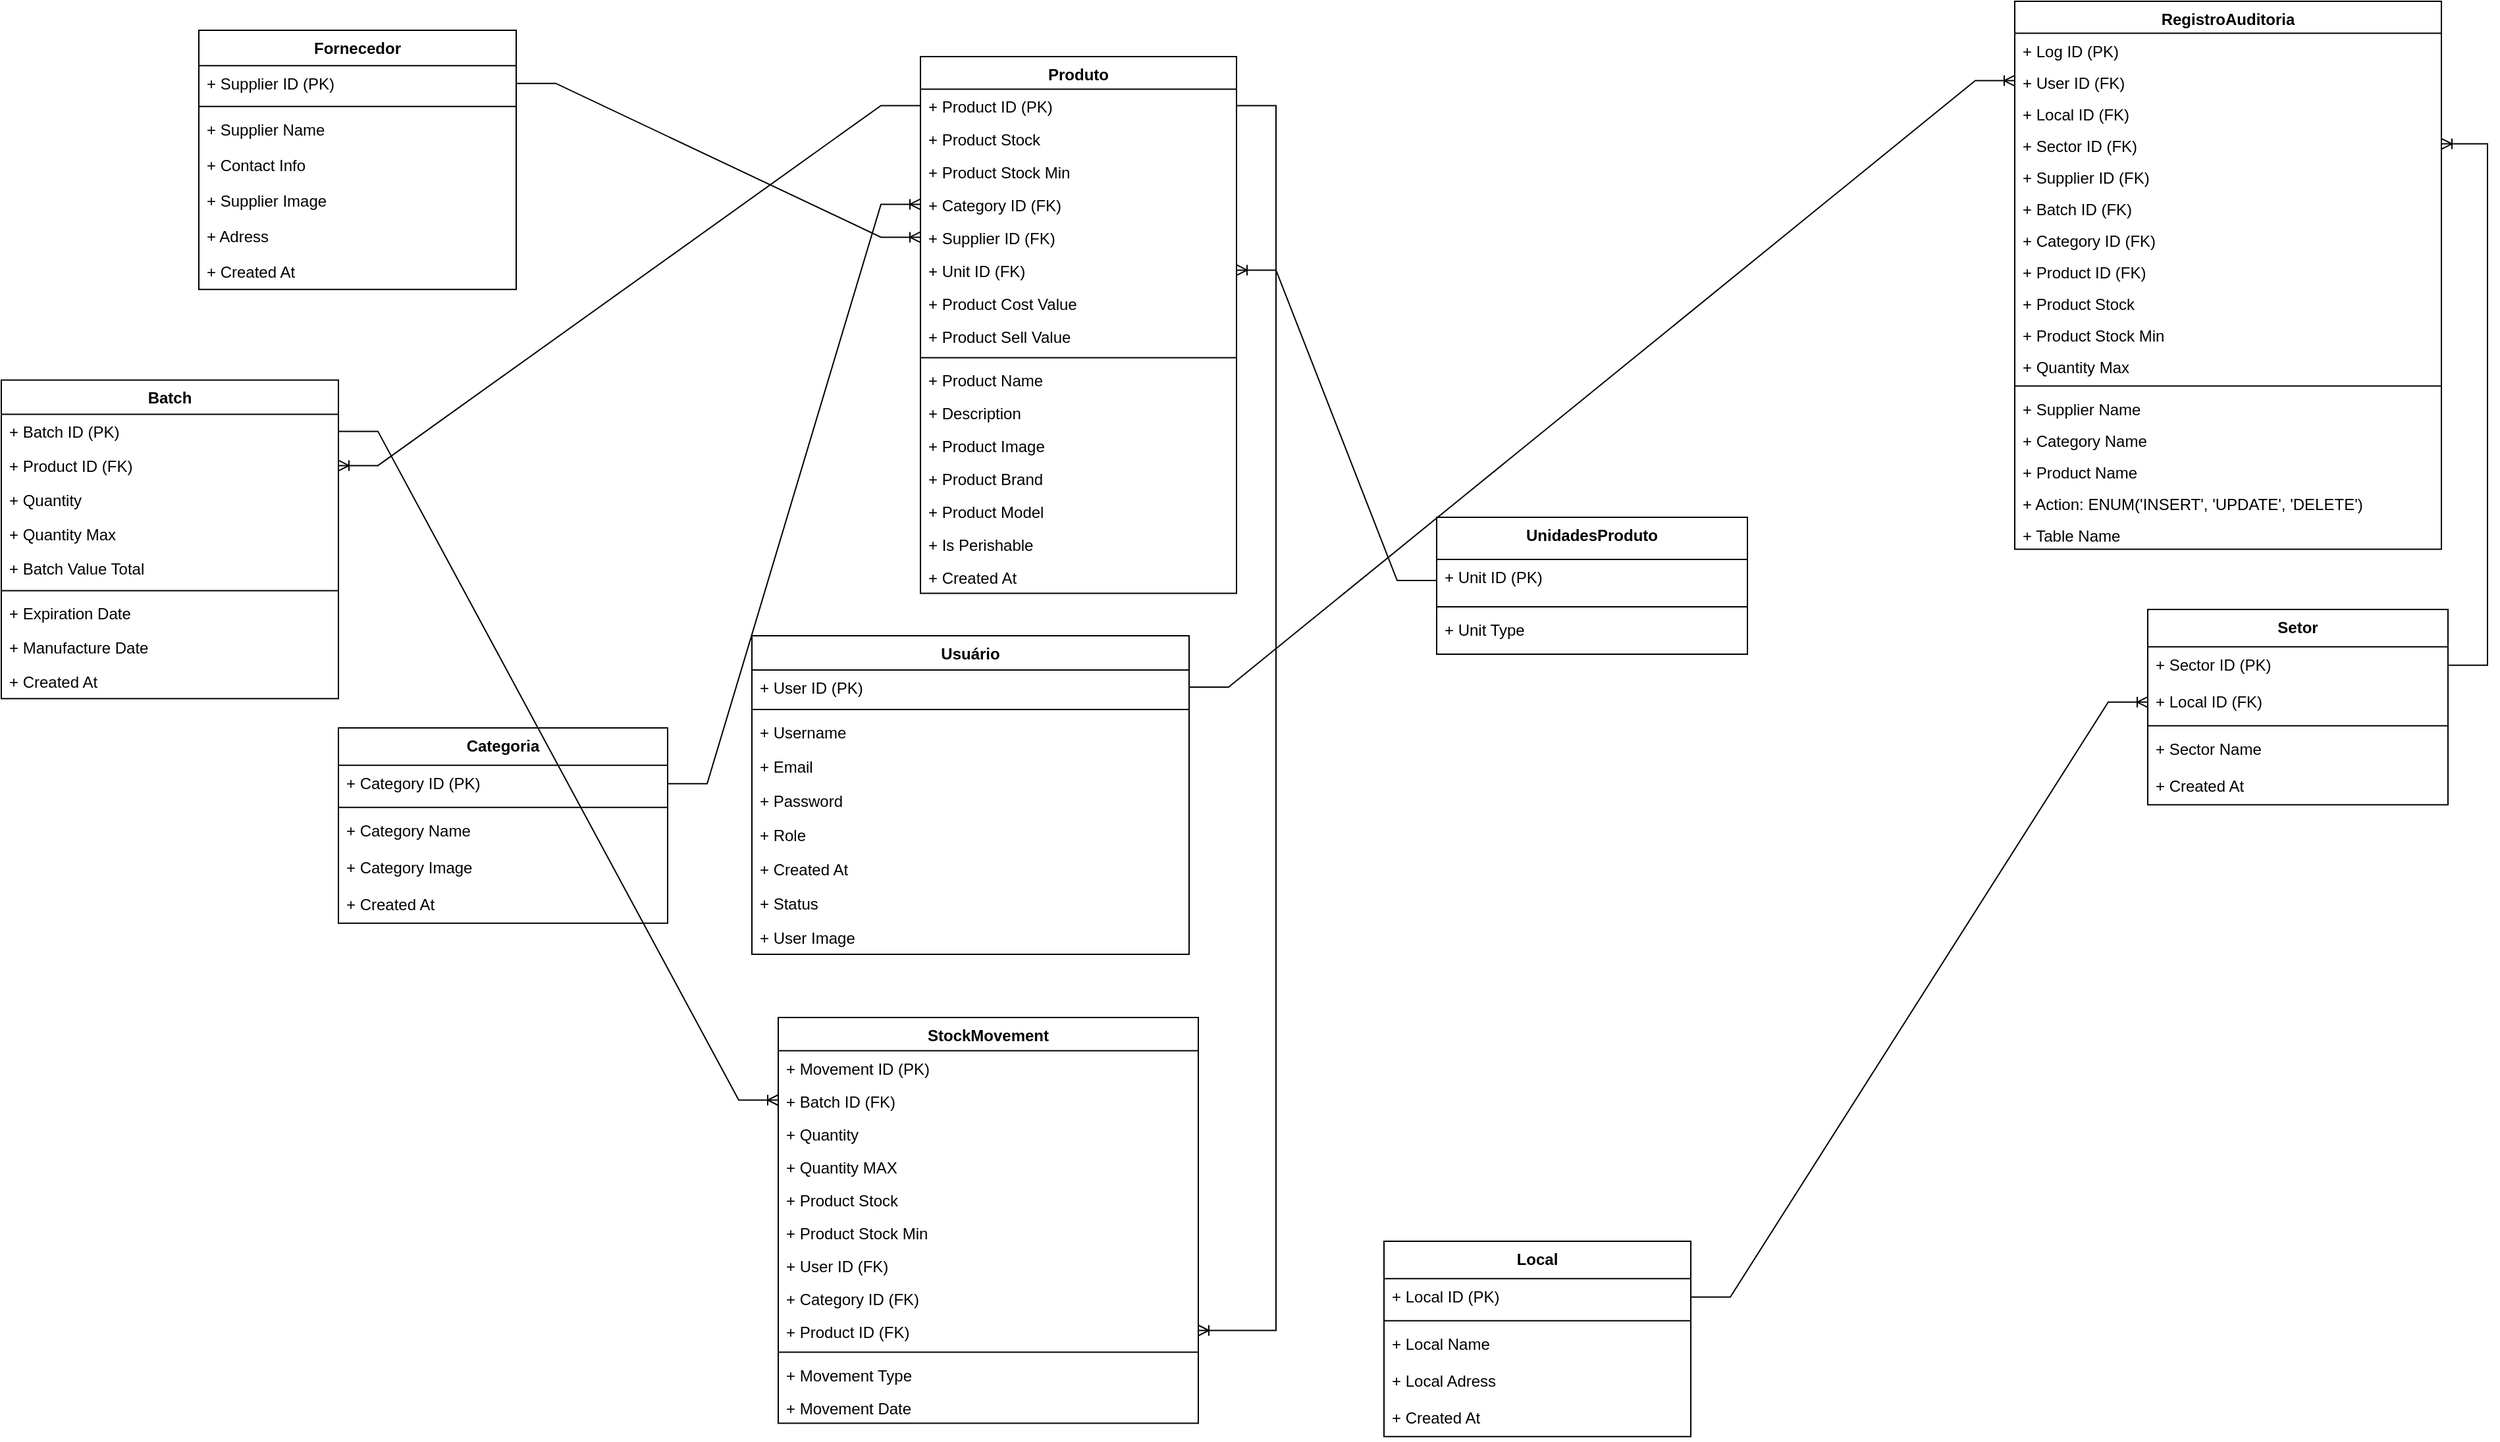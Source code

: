 <mxfile version="24.8.9">
  <diagram name="Página-1" id="eJ5SNzkH92zZutRSa_Fz">
    <mxGraphModel grid="1" page="1" gridSize="10" guides="1" tooltips="1" connect="1" arrows="1" fold="1" pageScale="1" pageWidth="827" pageHeight="1169" math="0" shadow="0">
      <root>
        <mxCell id="0" />
        <mxCell id="1" parent="0" />
        <mxCell id="10" value="Categoria" style="swimlane;fontStyle=1;align=center;verticalAlign=top;childLayout=stackLayout;horizontal=1;startSize=28.4;horizontalStack=0;resizeParent=1;resizeParentMax=0;resizeLast=0;collapsible=0;marginBottom=0;" vertex="1" parent="1">
          <mxGeometry x="1386" y="560" width="250" height="148.4" as="geometry" />
        </mxCell>
        <mxCell id="11" value="+ Category ID (PK)&#xa;" style="text;strokeColor=none;fillColor=none;align=left;verticalAlign=top;spacingLeft=4;spacingRight=4;overflow=hidden;rotatable=0;points=[[0,0.5],[1,0.5]];portConstraint=eastwest;" vertex="1" parent="10">
          <mxGeometry y="28.4" width="250" height="28" as="geometry" />
        </mxCell>
        <mxCell id="12" style="line;strokeWidth=1;fillColor=none;align=left;verticalAlign=middle;spacingTop=-1;spacingLeft=3;spacingRight=3;rotatable=0;labelPosition=right;points=[];portConstraint=eastwest;strokeColor=inherit;" vertex="1" parent="10">
          <mxGeometry y="56.4" width="250" height="8" as="geometry" />
        </mxCell>
        <mxCell id="13" value="+ Category Name   &#xa;&#xa;" style="text;strokeColor=none;fillColor=none;align=left;verticalAlign=top;spacingLeft=4;spacingRight=4;overflow=hidden;rotatable=0;points=[[0,0.5],[1,0.5]];portConstraint=eastwest;" vertex="1" parent="10">
          <mxGeometry y="64.4" width="250" height="28" as="geometry" />
        </mxCell>
        <mxCell id="14" value="+ Category Image" style="text;strokeColor=none;fillColor=none;align=left;verticalAlign=top;spacingLeft=4;spacingRight=4;overflow=hidden;rotatable=0;points=[[0,0.5],[1,0.5]];portConstraint=eastwest;" vertex="1" parent="10">
          <mxGeometry y="92.4" width="250" height="28" as="geometry" />
        </mxCell>
        <mxCell id="15" value="+ Created At" style="text;strokeColor=none;fillColor=none;align=left;verticalAlign=top;spacingLeft=4;spacingRight=4;overflow=hidden;rotatable=0;points=[[0,0.5],[1,0.5]];portConstraint=eastwest;" vertex="1" parent="10">
          <mxGeometry y="120.4" width="250" height="28" as="geometry" />
        </mxCell>
        <mxCell id="16" value="Fornecedor" style="swimlane;fontStyle=1;align=center;verticalAlign=top;childLayout=stackLayout;horizontal=1;startSize=26.857;horizontalStack=0;resizeParent=1;resizeParentMax=0;resizeLast=0;collapsible=0;marginBottom=0;" vertex="1" parent="1">
          <mxGeometry x="1280" y="30" width="241" height="196.857" as="geometry" />
        </mxCell>
        <mxCell id="17" value="+ Supplier ID (PK)" style="text;strokeColor=none;fillColor=none;align=left;verticalAlign=top;spacingLeft=4;spacingRight=4;overflow=hidden;rotatable=0;points=[[0,0.5],[1,0.5]];portConstraint=eastwest;" vertex="1" parent="16">
          <mxGeometry y="26.857" width="241" height="27" as="geometry" />
        </mxCell>
        <mxCell id="18" style="line;strokeWidth=1;fillColor=none;align=left;verticalAlign=middle;spacingTop=-1;spacingLeft=3;spacingRight=3;rotatable=0;labelPosition=right;points=[];portConstraint=eastwest;strokeColor=inherit;" vertex="1" parent="16">
          <mxGeometry y="53.857" width="241" height="8" as="geometry" />
        </mxCell>
        <mxCell id="19" value="+ Supplier Name" style="text;strokeColor=none;fillColor=none;align=left;verticalAlign=top;spacingLeft=4;spacingRight=4;overflow=hidden;rotatable=0;points=[[0,0.5],[1,0.5]];portConstraint=eastwest;" vertex="1" parent="16">
          <mxGeometry y="61.857" width="241" height="27" as="geometry" />
        </mxCell>
        <mxCell id="20" value="+ Contact Info" style="text;strokeColor=none;fillColor=none;align=left;verticalAlign=top;spacingLeft=4;spacingRight=4;overflow=hidden;rotatable=0;points=[[0,0.5],[1,0.5]];portConstraint=eastwest;" vertex="1" parent="16">
          <mxGeometry y="88.857" width="241" height="27" as="geometry" />
        </mxCell>
        <mxCell id="21" value="+ Supplier Image" style="text;strokeColor=none;fillColor=none;align=left;verticalAlign=top;spacingLeft=4;spacingRight=4;overflow=hidden;rotatable=0;points=[[0,0.5],[1,0.5]];portConstraint=eastwest;" vertex="1" parent="16">
          <mxGeometry y="115.857" width="241" height="27" as="geometry" />
        </mxCell>
        <mxCell id="22" value="+ Adress" style="text;strokeColor=none;fillColor=none;align=left;verticalAlign=top;spacingLeft=4;spacingRight=4;overflow=hidden;rotatable=0;points=[[0,0.5],[1,0.5]];portConstraint=eastwest;" vertex="1" parent="16">
          <mxGeometry y="142.857" width="241" height="27" as="geometry" />
        </mxCell>
        <mxCell id="23" value="+ Created At" style="text;strokeColor=none;fillColor=none;align=left;verticalAlign=top;spacingLeft=4;spacingRight=4;overflow=hidden;rotatable=0;points=[[0,0.5],[1,0.5]];portConstraint=eastwest;" vertex="1" parent="16">
          <mxGeometry y="169.857" width="241" height="27" as="geometry" />
        </mxCell>
        <mxCell id="24" value="UnidadesProduto" style="swimlane;fontStyle=1;align=center;verticalAlign=top;childLayout=stackLayout;horizontal=1;startSize=32;horizontalStack=0;resizeParent=1;resizeParentMax=0;resizeLast=0;collapsible=0;marginBottom=0;" vertex="1" parent="1">
          <mxGeometry x="2220" y="400" width="236" height="104" as="geometry" />
        </mxCell>
        <mxCell id="25" value="+ Unit ID (PK)" style="text;strokeColor=none;fillColor=none;align=left;verticalAlign=top;spacingLeft=4;spacingRight=4;overflow=hidden;rotatable=0;points=[[0,0.5],[1,0.5]];portConstraint=eastwest;" vertex="1" parent="24">
          <mxGeometry y="32" width="236" height="32" as="geometry" />
        </mxCell>
        <mxCell id="26" style="line;strokeWidth=1;fillColor=none;align=left;verticalAlign=middle;spacingTop=-1;spacingLeft=3;spacingRight=3;rotatable=0;labelPosition=right;points=[];portConstraint=eastwest;strokeColor=inherit;" vertex="1" parent="24">
          <mxGeometry y="64" width="236" height="8" as="geometry" />
        </mxCell>
        <mxCell id="27" value="+ Unit Type" style="text;strokeColor=none;fillColor=none;align=left;verticalAlign=top;spacingLeft=4;spacingRight=4;overflow=hidden;rotatable=0;points=[[0,0.5],[1,0.5]];portConstraint=eastwest;" vertex="1" parent="24">
          <mxGeometry y="72" width="236" height="32" as="geometry" />
        </mxCell>
        <mxCell id="28" value="Produto" style="swimlane;fontStyle=1;align=center;verticalAlign=top;childLayout=stackLayout;horizontal=1;startSize=24.688;horizontalStack=0;resizeParent=1;resizeParentMax=0;resizeLast=0;collapsible=0;marginBottom=0;" vertex="1" parent="1">
          <mxGeometry x="1828" y="50" width="240" height="407.688" as="geometry" />
        </mxCell>
        <mxCell id="29" value="+ Product ID (PK)" style="text;strokeColor=none;fillColor=none;align=left;verticalAlign=top;spacingLeft=4;spacingRight=4;overflow=hidden;rotatable=0;points=[[0,0.5],[1,0.5]];portConstraint=eastwest;" vertex="1" parent="28">
          <mxGeometry y="24.688" width="240" height="25" as="geometry" />
        </mxCell>
        <mxCell id="30" value="+ Product Stock" style="text;strokeColor=none;fillColor=none;align=left;verticalAlign=top;spacingLeft=4;spacingRight=4;overflow=hidden;rotatable=0;points=[[0,0.5],[1,0.5]];portConstraint=eastwest;" vertex="1" parent="28">
          <mxGeometry y="49.688" width="240" height="25" as="geometry" />
        </mxCell>
        <mxCell id="31" value="+ Product Stock Min" style="text;strokeColor=none;fillColor=none;align=left;verticalAlign=top;spacingLeft=4;spacingRight=4;overflow=hidden;rotatable=0;points=[[0,0.5],[1,0.5]];portConstraint=eastwest;" vertex="1" parent="28">
          <mxGeometry y="74.688" width="240" height="25" as="geometry" />
        </mxCell>
        <mxCell id="32" value="+ Category ID (FK)" style="text;strokeColor=none;fillColor=none;align=left;verticalAlign=top;spacingLeft=4;spacingRight=4;overflow=hidden;rotatable=0;points=[[0,0.5],[1,0.5]];portConstraint=eastwest;" vertex="1" parent="28">
          <mxGeometry y="99.688" width="240" height="25" as="geometry" />
        </mxCell>
        <mxCell id="33" value="+ Supplier ID (FK)" style="text;strokeColor=none;fillColor=none;align=left;verticalAlign=top;spacingLeft=4;spacingRight=4;overflow=hidden;rotatable=0;points=[[0,0.5],[1,0.5]];portConstraint=eastwest;" vertex="1" parent="28">
          <mxGeometry y="124.688" width="240" height="25" as="geometry" />
        </mxCell>
        <mxCell id="34" value="+ Unit ID (FK)" style="text;strokeColor=none;fillColor=none;align=left;verticalAlign=top;spacingLeft=4;spacingRight=4;overflow=hidden;rotatable=0;points=[[0,0.5],[1,0.5]];portConstraint=eastwest;" vertex="1" parent="28">
          <mxGeometry y="149.688" width="240" height="25" as="geometry" />
        </mxCell>
        <mxCell id="35" value="+ Product Cost Value" style="text;strokeColor=none;fillColor=none;align=left;verticalAlign=top;spacingLeft=4;spacingRight=4;overflow=hidden;rotatable=0;points=[[0,0.5],[1,0.5]];portConstraint=eastwest;" vertex="1" parent="28">
          <mxGeometry y="174.688" width="240" height="25" as="geometry" />
        </mxCell>
        <mxCell id="36" value="+ Product Sell Value" style="text;strokeColor=none;fillColor=none;align=left;verticalAlign=top;spacingLeft=4;spacingRight=4;overflow=hidden;rotatable=0;points=[[0,0.5],[1,0.5]];portConstraint=eastwest;" vertex="1" parent="28">
          <mxGeometry y="199.688" width="240" height="25" as="geometry" />
        </mxCell>
        <mxCell id="37" style="line;strokeWidth=1;fillColor=none;align=left;verticalAlign=middle;spacingTop=-1;spacingLeft=3;spacingRight=3;rotatable=0;labelPosition=right;points=[];portConstraint=eastwest;strokeColor=inherit;" vertex="1" parent="28">
          <mxGeometry y="224.688" width="240" height="8" as="geometry" />
        </mxCell>
        <mxCell id="38" value="+ Product Name" style="text;strokeColor=none;fillColor=none;align=left;verticalAlign=top;spacingLeft=4;spacingRight=4;overflow=hidden;rotatable=0;points=[[0,0.5],[1,0.5]];portConstraint=eastwest;" vertex="1" parent="28">
          <mxGeometry y="232.688" width="240" height="25" as="geometry" />
        </mxCell>
        <mxCell id="39" value="+ Description" style="text;strokeColor=none;fillColor=none;align=left;verticalAlign=top;spacingLeft=4;spacingRight=4;overflow=hidden;rotatable=0;points=[[0,0.5],[1,0.5]];portConstraint=eastwest;" vertex="1" parent="28">
          <mxGeometry y="257.688" width="240" height="25" as="geometry" />
        </mxCell>
        <mxCell id="40" value="+ Product Image   &#xa;" style="text;strokeColor=none;fillColor=none;align=left;verticalAlign=top;spacingLeft=4;spacingRight=4;overflow=hidden;rotatable=0;points=[[0,0.5],[1,0.5]];portConstraint=eastwest;" vertex="1" parent="28">
          <mxGeometry y="282.688" width="240" height="25" as="geometry" />
        </mxCell>
        <mxCell id="41" value="+ Product Brand" style="text;strokeColor=none;fillColor=none;align=left;verticalAlign=top;spacingLeft=4;spacingRight=4;overflow=hidden;rotatable=0;points=[[0,0.5],[1,0.5]];portConstraint=eastwest;" vertex="1" parent="28">
          <mxGeometry y="307.688" width="240" height="25" as="geometry" />
        </mxCell>
        <mxCell id="42" value="+ Product Model" style="text;strokeColor=none;fillColor=none;align=left;verticalAlign=top;spacingLeft=4;spacingRight=4;overflow=hidden;rotatable=0;points=[[0,0.5],[1,0.5]];portConstraint=eastwest;" vertex="1" parent="28">
          <mxGeometry y="332.688" width="240" height="25" as="geometry" />
        </mxCell>
        <mxCell id="43" value="+ Is Perishable" style="text;strokeColor=none;fillColor=none;align=left;verticalAlign=top;spacingLeft=4;spacingRight=4;overflow=hidden;rotatable=0;points=[[0,0.5],[1,0.5]];portConstraint=eastwest;" vertex="1" parent="28">
          <mxGeometry y="357.688" width="240" height="25" as="geometry" />
        </mxCell>
        <mxCell id="44" value="+ Created At" style="text;strokeColor=none;fillColor=none;align=left;verticalAlign=top;spacingLeft=4;spacingRight=4;overflow=hidden;rotatable=0;points=[[0,0.5],[1,0.5]];portConstraint=eastwest;" vertex="1" parent="28">
          <mxGeometry y="382.688" width="240" height="25" as="geometry" />
        </mxCell>
        <mxCell id="45" value="Batch" style="swimlane;fontStyle=1;align=center;verticalAlign=top;childLayout=stackLayout;horizontal=1;startSize=26;horizontalStack=0;resizeParent=1;resizeParentMax=0;resizeLast=0;collapsible=0;marginBottom=0;" vertex="1" parent="1">
          <mxGeometry x="1130" y="295.69" width="256" height="242" as="geometry" />
        </mxCell>
        <mxCell id="46" value="+ Batch ID (PK)" style="text;strokeColor=none;fillColor=none;align=left;verticalAlign=top;spacingLeft=4;spacingRight=4;overflow=hidden;rotatable=0;points=[[0,0.5],[1,0.5]];portConstraint=eastwest;" vertex="1" parent="45">
          <mxGeometry y="26" width="256" height="26" as="geometry" />
        </mxCell>
        <mxCell id="47" value="+ Product ID (FK)" style="text;strokeColor=none;fillColor=none;align=left;verticalAlign=top;spacingLeft=4;spacingRight=4;overflow=hidden;rotatable=0;points=[[0,0.5],[1,0.5]];portConstraint=eastwest;" vertex="1" parent="45">
          <mxGeometry y="52" width="256" height="26" as="geometry" />
        </mxCell>
        <mxCell id="48" value="+ Quantity" style="text;strokeColor=none;fillColor=none;align=left;verticalAlign=top;spacingLeft=4;spacingRight=4;overflow=hidden;rotatable=0;points=[[0,0.5],[1,0.5]];portConstraint=eastwest;" vertex="1" parent="45">
          <mxGeometry y="78" width="256" height="26" as="geometry" />
        </mxCell>
        <mxCell id="49" value="+ Quantity Max" style="text;strokeColor=none;fillColor=none;align=left;verticalAlign=top;spacingLeft=4;spacingRight=4;overflow=hidden;rotatable=0;points=[[0,0.5],[1,0.5]];portConstraint=eastwest;" vertex="1" parent="45">
          <mxGeometry y="104" width="256" height="26" as="geometry" />
        </mxCell>
        <mxCell id="50" value="+ Batch Value Total" style="text;strokeColor=none;fillColor=none;align=left;verticalAlign=top;spacingLeft=4;spacingRight=4;overflow=hidden;rotatable=0;points=[[0,0.5],[1,0.5]];portConstraint=eastwest;" vertex="1" parent="45">
          <mxGeometry y="130" width="256" height="26" as="geometry" />
        </mxCell>
        <mxCell id="51" style="line;strokeWidth=1;fillColor=none;align=left;verticalAlign=middle;spacingTop=-1;spacingLeft=3;spacingRight=3;rotatable=0;labelPosition=right;points=[];portConstraint=eastwest;strokeColor=inherit;" vertex="1" parent="45">
          <mxGeometry y="156" width="256" height="8" as="geometry" />
        </mxCell>
        <mxCell id="52" value="+ Expiration Date" style="text;strokeColor=none;fillColor=none;align=left;verticalAlign=top;spacingLeft=4;spacingRight=4;overflow=hidden;rotatable=0;points=[[0,0.5],[1,0.5]];portConstraint=eastwest;" vertex="1" parent="45">
          <mxGeometry y="164" width="256" height="26" as="geometry" />
        </mxCell>
        <mxCell id="53" value="+ Manufacture Date" style="text;strokeColor=none;fillColor=none;align=left;verticalAlign=top;spacingLeft=4;spacingRight=4;overflow=hidden;rotatable=0;points=[[0,0.5],[1,0.5]];portConstraint=eastwest;" vertex="1" parent="45">
          <mxGeometry y="190" width="256" height="26" as="geometry" />
        </mxCell>
        <mxCell id="54" value="+ Created At" style="text;strokeColor=none;fillColor=none;align=left;verticalAlign=top;spacingLeft=4;spacingRight=4;overflow=hidden;rotatable=0;points=[[0,0.5],[1,0.5]];portConstraint=eastwest;" vertex="1" parent="45">
          <mxGeometry y="216" width="256" height="26" as="geometry" />
        </mxCell>
        <mxCell id="55" value="Local" style="swimlane;fontStyle=1;align=center;verticalAlign=top;childLayout=stackLayout;horizontal=1;startSize=28.4;horizontalStack=0;resizeParent=1;resizeParentMax=0;resizeLast=0;collapsible=0;marginBottom=0;" vertex="1" parent="1">
          <mxGeometry x="2180" y="950" width="233" height="148.4" as="geometry" />
        </mxCell>
        <mxCell id="56" value="+ Local ID (PK)" style="text;strokeColor=none;fillColor=none;align=left;verticalAlign=top;spacingLeft=4;spacingRight=4;overflow=hidden;rotatable=0;points=[[0,0.5],[1,0.5]];portConstraint=eastwest;" vertex="1" parent="55">
          <mxGeometry y="28.4" width="233" height="28" as="geometry" />
        </mxCell>
        <mxCell id="57" style="line;strokeWidth=1;fillColor=none;align=left;verticalAlign=middle;spacingTop=-1;spacingLeft=3;spacingRight=3;rotatable=0;labelPosition=right;points=[];portConstraint=eastwest;strokeColor=inherit;" vertex="1" parent="55">
          <mxGeometry y="56.4" width="233" height="8" as="geometry" />
        </mxCell>
        <mxCell id="58" value="+ Local Name" style="text;strokeColor=none;fillColor=none;align=left;verticalAlign=top;spacingLeft=4;spacingRight=4;overflow=hidden;rotatable=0;points=[[0,0.5],[1,0.5]];portConstraint=eastwest;" vertex="1" parent="55">
          <mxGeometry y="64.4" width="233" height="28" as="geometry" />
        </mxCell>
        <mxCell id="59" value="+ Local Adress" style="text;strokeColor=none;fillColor=none;align=left;verticalAlign=top;spacingLeft=4;spacingRight=4;overflow=hidden;rotatable=0;points=[[0,0.5],[1,0.5]];portConstraint=eastwest;" vertex="1" parent="55">
          <mxGeometry y="92.4" width="233" height="28" as="geometry" />
        </mxCell>
        <mxCell id="60" value="+ Created At" style="text;strokeColor=none;fillColor=none;align=left;verticalAlign=top;spacingLeft=4;spacingRight=4;overflow=hidden;rotatable=0;points=[[0,0.5],[1,0.5]];portConstraint=eastwest;" vertex="1" parent="55">
          <mxGeometry y="120.4" width="233" height="28" as="geometry" />
        </mxCell>
        <mxCell id="61" value="Setor" style="swimlane;fontStyle=1;align=center;verticalAlign=top;childLayout=stackLayout;horizontal=1;startSize=28.4;horizontalStack=0;resizeParent=1;resizeParentMax=0;resizeLast=0;collapsible=0;marginBottom=0;" vertex="1" parent="1">
          <mxGeometry x="2760" y="470" width="228" height="148.4" as="geometry" />
        </mxCell>
        <mxCell id="62" value="+ Sector ID (PK)" style="text;strokeColor=none;fillColor=none;align=left;verticalAlign=top;spacingLeft=4;spacingRight=4;overflow=hidden;rotatable=0;points=[[0,0.5],[1,0.5]];portConstraint=eastwest;" vertex="1" parent="61">
          <mxGeometry y="28.4" width="228" height="28" as="geometry" />
        </mxCell>
        <mxCell id="63" value="+ Local ID (FK)" style="text;strokeColor=none;fillColor=none;align=left;verticalAlign=top;spacingLeft=4;spacingRight=4;overflow=hidden;rotatable=0;points=[[0,0.5],[1,0.5]];portConstraint=eastwest;" vertex="1" parent="61">
          <mxGeometry y="56.4" width="228" height="28" as="geometry" />
        </mxCell>
        <mxCell id="64" style="line;strokeWidth=1;fillColor=none;align=left;verticalAlign=middle;spacingTop=-1;spacingLeft=3;spacingRight=3;rotatable=0;labelPosition=right;points=[];portConstraint=eastwest;strokeColor=inherit;" vertex="1" parent="61">
          <mxGeometry y="84.4" width="228" height="8" as="geometry" />
        </mxCell>
        <mxCell id="65" value="+ Sector Name&#xa;" style="text;strokeColor=none;fillColor=none;align=left;verticalAlign=top;spacingLeft=4;spacingRight=4;overflow=hidden;rotatable=0;points=[[0,0.5],[1,0.5]];portConstraint=eastwest;" vertex="1" parent="61">
          <mxGeometry y="92.4" width="228" height="28" as="geometry" />
        </mxCell>
        <mxCell id="66" value="+ Created At" style="text;strokeColor=none;fillColor=none;align=left;verticalAlign=top;spacingLeft=4;spacingRight=4;overflow=hidden;rotatable=0;points=[[0,0.5],[1,0.5]];portConstraint=eastwest;" vertex="1" parent="61">
          <mxGeometry y="120.4" width="228" height="28" as="geometry" />
        </mxCell>
        <mxCell id="67" value="Usuário" style="swimlane;fontStyle=1;align=center;verticalAlign=top;childLayout=stackLayout;horizontal=1;startSize=26;horizontalStack=0;resizeParent=1;resizeParentMax=0;resizeLast=0;collapsible=0;marginBottom=0;" vertex="1" parent="1">
          <mxGeometry x="1700" y="490" width="332" height="242" as="geometry" />
        </mxCell>
        <mxCell id="68" value="+ User ID (PK)" style="text;strokeColor=none;fillColor=none;align=left;verticalAlign=top;spacingLeft=4;spacingRight=4;overflow=hidden;rotatable=0;points=[[0,0.5],[1,0.5]];portConstraint=eastwest;" vertex="1" parent="67">
          <mxGeometry y="26" width="332" height="26" as="geometry" />
        </mxCell>
        <mxCell id="69" style="line;strokeWidth=1;fillColor=none;align=left;verticalAlign=middle;spacingTop=-1;spacingLeft=3;spacingRight=3;rotatable=0;labelPosition=right;points=[];portConstraint=eastwest;strokeColor=inherit;" vertex="1" parent="67">
          <mxGeometry y="52" width="332" height="8" as="geometry" />
        </mxCell>
        <mxCell id="70" value="+ Username" style="text;strokeColor=none;fillColor=none;align=left;verticalAlign=top;spacingLeft=4;spacingRight=4;overflow=hidden;rotatable=0;points=[[0,0.5],[1,0.5]];portConstraint=eastwest;" vertex="1" parent="67">
          <mxGeometry y="60" width="332" height="26" as="geometry" />
        </mxCell>
        <mxCell id="71" value="+ Email" style="text;strokeColor=none;fillColor=none;align=left;verticalAlign=top;spacingLeft=4;spacingRight=4;overflow=hidden;rotatable=0;points=[[0,0.5],[1,0.5]];portConstraint=eastwest;" vertex="1" parent="67">
          <mxGeometry y="86" width="332" height="26" as="geometry" />
        </mxCell>
        <mxCell id="72" value="+ Password" style="text;strokeColor=none;fillColor=none;align=left;verticalAlign=top;spacingLeft=4;spacingRight=4;overflow=hidden;rotatable=0;points=[[0,0.5],[1,0.5]];portConstraint=eastwest;" vertex="1" parent="67">
          <mxGeometry y="112" width="332" height="26" as="geometry" />
        </mxCell>
        <mxCell id="73" value="+ Role" style="text;strokeColor=none;fillColor=none;align=left;verticalAlign=top;spacingLeft=4;spacingRight=4;overflow=hidden;rotatable=0;points=[[0,0.5],[1,0.5]];portConstraint=eastwest;" vertex="1" parent="67">
          <mxGeometry y="138" width="332" height="26" as="geometry" />
        </mxCell>
        <mxCell id="74" value="+ Created At" style="text;strokeColor=none;fillColor=none;align=left;verticalAlign=top;spacingLeft=4;spacingRight=4;overflow=hidden;rotatable=0;points=[[0,0.5],[1,0.5]];portConstraint=eastwest;" vertex="1" parent="67">
          <mxGeometry y="164" width="332" height="26" as="geometry" />
        </mxCell>
        <mxCell id="75" value="+ Status" style="text;strokeColor=none;fillColor=none;align=left;verticalAlign=top;spacingLeft=4;spacingRight=4;overflow=hidden;rotatable=0;points=[[0,0.5],[1,0.5]];portConstraint=eastwest;" vertex="1" parent="67">
          <mxGeometry y="190" width="332" height="26" as="geometry" />
        </mxCell>
        <mxCell id="76" value="+ User Image" style="text;strokeColor=none;fillColor=none;align=left;verticalAlign=top;spacingLeft=4;spacingRight=4;overflow=hidden;rotatable=0;points=[[0,0.5],[1,0.5]];portConstraint=eastwest;" vertex="1" parent="67">
          <mxGeometry y="216" width="332" height="26" as="geometry" />
        </mxCell>
        <mxCell id="77" value="RegistroAuditoria" style="swimlane;fontStyle=1;align=center;verticalAlign=top;childLayout=stackLayout;horizontal=1;startSize=24.286;horizontalStack=0;resizeParent=1;resizeParentMax=0;resizeLast=0;collapsible=0;marginBottom=0;" vertex="1" parent="1">
          <mxGeometry x="2659" y="8" width="324" height="416.286" as="geometry" />
        </mxCell>
        <mxCell id="78" value="+ Log ID (PK)" style="text;strokeColor=none;fillColor=none;align=left;verticalAlign=top;spacingLeft=4;spacingRight=4;overflow=hidden;rotatable=0;points=[[0,0.5],[1,0.5]];portConstraint=eastwest;" vertex="1" parent="77">
          <mxGeometry y="24.286" width="324" height="24" as="geometry" />
        </mxCell>
        <mxCell id="79" value="+ User ID (FK)" style="text;strokeColor=none;fillColor=none;align=left;verticalAlign=top;spacingLeft=4;spacingRight=4;overflow=hidden;rotatable=0;points=[[0,0.5],[1,0.5]];portConstraint=eastwest;" vertex="1" parent="77">
          <mxGeometry y="48.286" width="324" height="24" as="geometry" />
        </mxCell>
        <mxCell id="80" value="+ Local ID (FK)" style="text;strokeColor=none;fillColor=none;align=left;verticalAlign=top;spacingLeft=4;spacingRight=4;overflow=hidden;rotatable=0;points=[[0,0.5],[1,0.5]];portConstraint=eastwest;" vertex="1" parent="77">
          <mxGeometry y="72.286" width="324" height="24" as="geometry" />
        </mxCell>
        <mxCell id="81" value="+ Sector ID (FK)" style="text;strokeColor=none;fillColor=none;align=left;verticalAlign=top;spacingLeft=4;spacingRight=4;overflow=hidden;rotatable=0;points=[[0,0.5],[1,0.5]];portConstraint=eastwest;" vertex="1" parent="77">
          <mxGeometry y="96.286" width="324" height="24" as="geometry" />
        </mxCell>
        <mxCell id="82" value="+ Supplier ID (FK)" style="text;strokeColor=none;fillColor=none;align=left;verticalAlign=top;spacingLeft=4;spacingRight=4;overflow=hidden;rotatable=0;points=[[0,0.5],[1,0.5]];portConstraint=eastwest;" vertex="1" parent="77">
          <mxGeometry y="120.286" width="324" height="24" as="geometry" />
        </mxCell>
        <mxCell id="83" value="+ Batch ID (FK)" style="text;strokeColor=none;fillColor=none;align=left;verticalAlign=top;spacingLeft=4;spacingRight=4;overflow=hidden;rotatable=0;points=[[0,0.5],[1,0.5]];portConstraint=eastwest;" vertex="1" parent="77">
          <mxGeometry y="144.286" width="324" height="24" as="geometry" />
        </mxCell>
        <mxCell id="84" value="+ Category ID (FK)" style="text;strokeColor=none;fillColor=none;align=left;verticalAlign=top;spacingLeft=4;spacingRight=4;overflow=hidden;rotatable=0;points=[[0,0.5],[1,0.5]];portConstraint=eastwest;" vertex="1" parent="77">
          <mxGeometry y="168.286" width="324" height="24" as="geometry" />
        </mxCell>
        <mxCell id="85" value="+ Product ID (FK)" style="text;strokeColor=none;fillColor=none;align=left;verticalAlign=top;spacingLeft=4;spacingRight=4;overflow=hidden;rotatable=0;points=[[0,0.5],[1,0.5]];portConstraint=eastwest;" vertex="1" parent="77">
          <mxGeometry y="192.286" width="324" height="24" as="geometry" />
        </mxCell>
        <mxCell id="86" value="+ Product Stock" style="text;strokeColor=none;fillColor=none;align=left;verticalAlign=top;spacingLeft=4;spacingRight=4;overflow=hidden;rotatable=0;points=[[0,0.5],[1,0.5]];portConstraint=eastwest;" vertex="1" parent="77">
          <mxGeometry y="216.286" width="324" height="24" as="geometry" />
        </mxCell>
        <mxCell id="87" value="+ Product Stock Min" style="text;strokeColor=none;fillColor=none;align=left;verticalAlign=top;spacingLeft=4;spacingRight=4;overflow=hidden;rotatable=0;points=[[0,0.5],[1,0.5]];portConstraint=eastwest;" vertex="1" parent="77">
          <mxGeometry y="240.286" width="324" height="24" as="geometry" />
        </mxCell>
        <mxCell id="88" value="+ Quantity Max" style="text;strokeColor=none;fillColor=none;align=left;verticalAlign=top;spacingLeft=4;spacingRight=4;overflow=hidden;rotatable=0;points=[[0,0.5],[1,0.5]];portConstraint=eastwest;" vertex="1" parent="77">
          <mxGeometry y="264.286" width="324" height="24" as="geometry" />
        </mxCell>
        <mxCell id="89" style="line;strokeWidth=1;fillColor=none;align=left;verticalAlign=middle;spacingTop=-1;spacingLeft=3;spacingRight=3;rotatable=0;labelPosition=right;points=[];portConstraint=eastwest;strokeColor=inherit;" vertex="1" parent="77">
          <mxGeometry y="288.286" width="324" height="8" as="geometry" />
        </mxCell>
        <mxCell id="90" value="+ Supplier Name" style="text;strokeColor=none;fillColor=none;align=left;verticalAlign=top;spacingLeft=4;spacingRight=4;overflow=hidden;rotatable=0;points=[[0,0.5],[1,0.5]];portConstraint=eastwest;" vertex="1" parent="77">
          <mxGeometry y="296.286" width="324" height="24" as="geometry" />
        </mxCell>
        <mxCell id="91" value="+ Category Name" style="text;strokeColor=none;fillColor=none;align=left;verticalAlign=top;spacingLeft=4;spacingRight=4;overflow=hidden;rotatable=0;points=[[0,0.5],[1,0.5]];portConstraint=eastwest;" vertex="1" parent="77">
          <mxGeometry y="320.286" width="324" height="24" as="geometry" />
        </mxCell>
        <mxCell id="92" value="+ Product Name" style="text;strokeColor=none;fillColor=none;align=left;verticalAlign=top;spacingLeft=4;spacingRight=4;overflow=hidden;rotatable=0;points=[[0,0.5],[1,0.5]];portConstraint=eastwest;" vertex="1" parent="77">
          <mxGeometry y="344.286" width="324" height="24" as="geometry" />
        </mxCell>
        <mxCell id="93" value="+ Action: ENUM(&#39;INSERT&#39;, &#39;UPDATE&#39;, &#39;DELETE&#39;)" style="text;strokeColor=none;fillColor=none;align=left;verticalAlign=top;spacingLeft=4;spacingRight=4;overflow=hidden;rotatable=0;points=[[0,0.5],[1,0.5]];portConstraint=eastwest;" vertex="1" parent="77">
          <mxGeometry y="368.286" width="324" height="24" as="geometry" />
        </mxCell>
        <mxCell id="94" value="+ Table Name" style="text;strokeColor=none;fillColor=none;align=left;verticalAlign=top;spacingLeft=4;spacingRight=4;overflow=hidden;rotatable=0;points=[[0,0.5],[1,0.5]];portConstraint=eastwest;" vertex="1" parent="77">
          <mxGeometry y="392.286" width="324" height="24" as="geometry" />
        </mxCell>
        <mxCell id="99" value="StockMovement" style="swimlane;fontStyle=1;align=center;verticalAlign=top;childLayout=stackLayout;horizontal=1;startSize=25.25;horizontalStack=0;resizeParent=1;resizeParentMax=0;resizeLast=0;collapsible=0;marginBottom=0;" vertex="1" parent="1">
          <mxGeometry x="1720" y="780" width="319" height="308.25" as="geometry" />
        </mxCell>
        <mxCell id="100" value="+ Movement ID (PK)" style="text;strokeColor=none;fillColor=none;align=left;verticalAlign=top;spacingLeft=4;spacingRight=4;overflow=hidden;rotatable=0;points=[[0,0.5],[1,0.5]];portConstraint=eastwest;" vertex="1" parent="99">
          <mxGeometry y="25.25" width="319" height="25" as="geometry" />
        </mxCell>
        <mxCell id="101" value="+ Batch ID (FK)" style="text;strokeColor=none;fillColor=none;align=left;verticalAlign=top;spacingLeft=4;spacingRight=4;overflow=hidden;rotatable=0;points=[[0,0.5],[1,0.5]];portConstraint=eastwest;" vertex="1" parent="99">
          <mxGeometry y="50.25" width="319" height="25" as="geometry" />
        </mxCell>
        <mxCell id="102" value="+ Quantity" style="text;strokeColor=none;fillColor=none;align=left;verticalAlign=top;spacingLeft=4;spacingRight=4;overflow=hidden;rotatable=0;points=[[0,0.5],[1,0.5]];portConstraint=eastwest;" vertex="1" parent="99">
          <mxGeometry y="75.25" width="319" height="25" as="geometry" />
        </mxCell>
        <mxCell id="103" value="+ Quantity MAX" style="text;strokeColor=none;fillColor=none;align=left;verticalAlign=top;spacingLeft=4;spacingRight=4;overflow=hidden;rotatable=0;points=[[0,0.5],[1,0.5]];portConstraint=eastwest;" vertex="1" parent="99">
          <mxGeometry y="100.25" width="319" height="25" as="geometry" />
        </mxCell>
        <mxCell id="104" value="+ Product Stock" style="text;strokeColor=none;fillColor=none;align=left;verticalAlign=top;spacingLeft=4;spacingRight=4;overflow=hidden;rotatable=0;points=[[0,0.5],[1,0.5]];portConstraint=eastwest;" vertex="1" parent="99">
          <mxGeometry y="125.25" width="319" height="25" as="geometry" />
        </mxCell>
        <mxCell id="105" value="+ Product Stock Min" style="text;strokeColor=none;fillColor=none;align=left;verticalAlign=top;spacingLeft=4;spacingRight=4;overflow=hidden;rotatable=0;points=[[0,0.5],[1,0.5]];portConstraint=eastwest;" vertex="1" parent="99">
          <mxGeometry y="150.25" width="319" height="25" as="geometry" />
        </mxCell>
        <mxCell id="106" value="+ User ID (FK)" style="text;strokeColor=none;fillColor=none;align=left;verticalAlign=top;spacingLeft=4;spacingRight=4;overflow=hidden;rotatable=0;points=[[0,0.5],[1,0.5]];portConstraint=eastwest;" vertex="1" parent="99">
          <mxGeometry y="175.25" width="319" height="25" as="geometry" />
        </mxCell>
        <mxCell id="107" value="+ Category ID (FK)" style="text;strokeColor=none;fillColor=none;align=left;verticalAlign=top;spacingLeft=4;spacingRight=4;overflow=hidden;rotatable=0;points=[[0,0.5],[1,0.5]];portConstraint=eastwest;" vertex="1" parent="99">
          <mxGeometry y="200.25" width="319" height="25" as="geometry" />
        </mxCell>
        <mxCell id="108" value="+ Product ID (FK)" style="text;strokeColor=none;fillColor=none;align=left;verticalAlign=top;spacingLeft=4;spacingRight=4;overflow=hidden;rotatable=0;points=[[0,0.5],[1,0.5]];portConstraint=eastwest;" vertex="1" parent="99">
          <mxGeometry y="225.25" width="319" height="25" as="geometry" />
        </mxCell>
        <mxCell id="109" style="line;strokeWidth=1;fillColor=none;align=left;verticalAlign=middle;spacingTop=-1;spacingLeft=3;spacingRight=3;rotatable=0;labelPosition=right;points=[];portConstraint=eastwest;strokeColor=inherit;" vertex="1" parent="99">
          <mxGeometry y="250.25" width="319" height="8" as="geometry" />
        </mxCell>
        <mxCell id="110" value="+ Movement Type" style="text;strokeColor=none;fillColor=none;align=left;verticalAlign=top;spacingLeft=4;spacingRight=4;overflow=hidden;rotatable=0;points=[[0,0.5],[1,0.5]];portConstraint=eastwest;" vertex="1" parent="99">
          <mxGeometry y="258.25" width="319" height="25" as="geometry" />
        </mxCell>
        <mxCell id="111" value="+ Movement Date" style="text;strokeColor=none;fillColor=none;align=left;verticalAlign=top;spacingLeft=4;spacingRight=4;overflow=hidden;rotatable=0;points=[[0,0.5],[1,0.5]];portConstraint=eastwest;" vertex="1" parent="99">
          <mxGeometry y="283.25" width="319" height="25" as="geometry" />
        </mxCell>
        <mxCell id="t1PBaK7_2KviyY6SXdtr-124" value="" style="edgeStyle=entityRelationEdgeStyle;fontSize=12;html=1;endArrow=ERoneToMany;rounded=0;" edge="1" parent="1" source="68" target="79">
          <mxGeometry width="100" height="100" relative="1" as="geometry">
            <mxPoint x="2680" y="370" as="sourcePoint" />
            <mxPoint x="2620" y="410" as="targetPoint" />
          </mxGeometry>
        </mxCell>
        <mxCell id="t1PBaK7_2KviyY6SXdtr-125" value="" style="edgeStyle=entityRelationEdgeStyle;fontSize=12;html=1;endArrow=ERoneToMany;rounded=0;" edge="1" parent="1" source="56" target="63">
          <mxGeometry width="100" height="100" relative="1" as="geometry">
            <mxPoint x="2300" y="861" as="sourcePoint" />
            <mxPoint x="2340" y="740" as="targetPoint" />
            <Array as="points">
              <mxPoint x="2300" y="740" />
            </Array>
          </mxGeometry>
        </mxCell>
        <mxCell id="t1PBaK7_2KviyY6SXdtr-126" value="" style="edgeStyle=entityRelationEdgeStyle;fontSize=12;html=1;endArrow=ERoneToMany;rounded=0;" edge="1" parent="1" source="62" target="81">
          <mxGeometry width="100" height="100" relative="1" as="geometry">
            <mxPoint x="2570" y="450" as="sourcePoint" />
            <mxPoint x="2670" y="350" as="targetPoint" />
          </mxGeometry>
        </mxCell>
        <mxCell id="t1PBaK7_2KviyY6SXdtr-127" value="" style="edgeStyle=entityRelationEdgeStyle;fontSize=12;html=1;endArrow=ERoneToMany;rounded=0;" edge="1" parent="1" source="17" target="33">
          <mxGeometry width="100" height="100" relative="1" as="geometry">
            <mxPoint x="1610" y="480" as="sourcePoint" />
            <mxPoint x="1690" y="220" as="targetPoint" />
          </mxGeometry>
        </mxCell>
        <mxCell id="t1PBaK7_2KviyY6SXdtr-128" value="" style="edgeStyle=entityRelationEdgeStyle;fontSize=12;html=1;endArrow=ERoneToMany;rounded=0;" edge="1" parent="1" source="11" target="32">
          <mxGeometry width="100" height="100" relative="1" as="geometry">
            <mxPoint x="1700" y="560" as="sourcePoint" />
            <mxPoint x="1800" y="460" as="targetPoint" />
          </mxGeometry>
        </mxCell>
        <mxCell id="t1PBaK7_2KviyY6SXdtr-129" value="" style="edgeStyle=entityRelationEdgeStyle;fontSize=12;html=1;endArrow=ERoneToMany;rounded=0;" edge="1" parent="1" source="29" target="47">
          <mxGeometry width="100" height="100" relative="1" as="geometry">
            <mxPoint x="2080" y="200" as="sourcePoint" />
            <mxPoint x="2180" y="100" as="targetPoint" />
          </mxGeometry>
        </mxCell>
        <mxCell id="t1PBaK7_2KviyY6SXdtr-130" value="" style="edgeStyle=entityRelationEdgeStyle;fontSize=12;html=1;endArrow=ERoneToMany;rounded=0;" edge="1" parent="1" source="46" target="101">
          <mxGeometry width="100" height="100" relative="1" as="geometry">
            <mxPoint x="2090" y="130" as="sourcePoint" />
            <mxPoint x="2190" y="30" as="targetPoint" />
          </mxGeometry>
        </mxCell>
        <mxCell id="t1PBaK7_2KviyY6SXdtr-131" value="" style="edgeStyle=entityRelationEdgeStyle;fontSize=12;html=1;endArrow=ERoneToMany;rounded=0;" edge="1" parent="1" source="29" target="108">
          <mxGeometry width="100" height="100" relative="1" as="geometry">
            <mxPoint x="2010" y="108" as="sourcePoint" />
            <mxPoint x="2110" y="8" as="targetPoint" />
          </mxGeometry>
        </mxCell>
        <mxCell id="t1PBaK7_2KviyY6SXdtr-133" value="" style="edgeStyle=entityRelationEdgeStyle;fontSize=12;html=1;endArrow=ERoneToMany;rounded=0;" edge="1" parent="1" source="25" target="34">
          <mxGeometry width="100" height="100" relative="1" as="geometry">
            <mxPoint x="2220" y="390" as="sourcePoint" />
            <mxPoint x="2320" y="290" as="targetPoint" />
          </mxGeometry>
        </mxCell>
      </root>
    </mxGraphModel>
  </diagram>
</mxfile>
